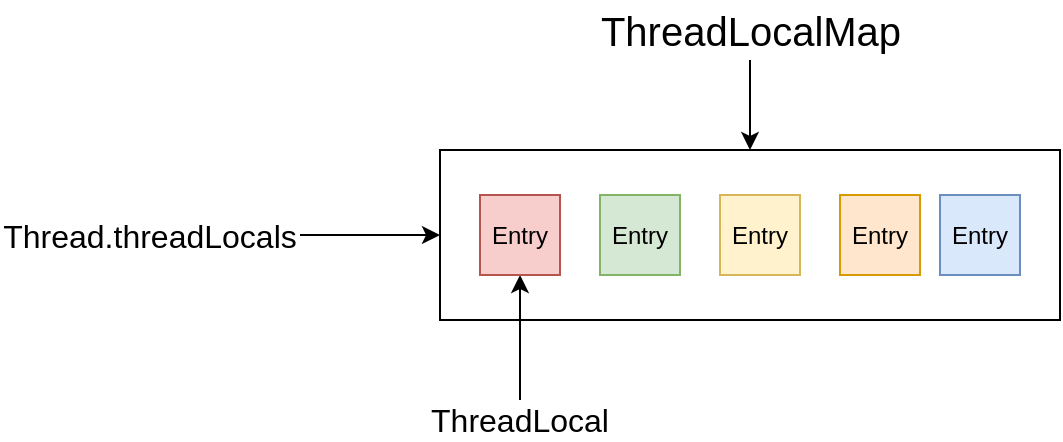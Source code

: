 <mxfile version="14.1.8" type="github">
  <diagram id="vLPEAtAq8fVcU0v8RBov" name="第 1 页">
    <mxGraphModel dx="926" dy="433" grid="1" gridSize="10" guides="1" tooltips="1" connect="1" arrows="1" fold="1" page="1" pageScale="1" pageWidth="827" pageHeight="1169" math="0" shadow="0">
      <root>
        <mxCell id="0" />
        <mxCell id="1" parent="0" />
        <mxCell id="_Tr1XsDcMyPOo6Ubs319-12" style="edgeStyle=orthogonalEdgeStyle;rounded=0;orthogonalLoop=1;jettySize=auto;html=1;entryX=0;entryY=0.5;entryDx=0;entryDy=0;" edge="1" parent="1" source="_Tr1XsDcMyPOo6Ubs319-1" target="_Tr1XsDcMyPOo6Ubs319-2">
          <mxGeometry relative="1" as="geometry" />
        </mxCell>
        <mxCell id="_Tr1XsDcMyPOo6Ubs319-1" value="&lt;font style=&quot;font-size: 16px&quot;&gt;Thread.threadLocals&lt;/font&gt;" style="text;html=1;strokeColor=none;fillColor=none;align=center;verticalAlign=middle;whiteSpace=wrap;rounded=0;" vertex="1" parent="1">
          <mxGeometry x="140" y="202.5" width="150" height="30" as="geometry" />
        </mxCell>
        <mxCell id="_Tr1XsDcMyPOo6Ubs319-2" value="" style="rounded=0;whiteSpace=wrap;html=1;" vertex="1" parent="1">
          <mxGeometry x="360" y="175" width="310" height="85" as="geometry" />
        </mxCell>
        <mxCell id="_Tr1XsDcMyPOo6Ubs319-14" style="edgeStyle=orthogonalEdgeStyle;rounded=0;orthogonalLoop=1;jettySize=auto;html=1;fontSize=20;" edge="1" parent="1" source="_Tr1XsDcMyPOo6Ubs319-13" target="_Tr1XsDcMyPOo6Ubs319-2">
          <mxGeometry relative="1" as="geometry" />
        </mxCell>
        <mxCell id="_Tr1XsDcMyPOo6Ubs319-13" value="ThreadLocalMap" style="text;html=1;align=center;verticalAlign=middle;resizable=0;points=[];autosize=1;fontSize=20;" vertex="1" parent="1">
          <mxGeometry x="430" y="100" width="170" height="30" as="geometry" />
        </mxCell>
        <mxCell id="_Tr1XsDcMyPOo6Ubs319-16" style="edgeStyle=orthogonalEdgeStyle;rounded=0;orthogonalLoop=1;jettySize=auto;html=1;entryX=0.5;entryY=1;entryDx=0;entryDy=0;fontSize=16;fontColor=#000000;" edge="1" parent="1" source="_Tr1XsDcMyPOo6Ubs319-15" target="_Tr1XsDcMyPOo6Ubs319-4">
          <mxGeometry relative="1" as="geometry" />
        </mxCell>
        <mxCell id="_Tr1XsDcMyPOo6Ubs319-15" value="ThreadLocal" style="text;html=1;strokeColor=none;fillColor=none;align=center;verticalAlign=middle;whiteSpace=wrap;rounded=0;fontSize=16;fontColor=#000000;" vertex="1" parent="1">
          <mxGeometry x="337" y="300" width="126" height="20" as="geometry" />
        </mxCell>
        <mxCell id="_Tr1XsDcMyPOo6Ubs319-23" value="" style="group" vertex="1" connectable="0" parent="1">
          <mxGeometry x="380" y="197.5" width="270" height="40" as="geometry" />
        </mxCell>
        <mxCell id="_Tr1XsDcMyPOo6Ubs319-4" value="Entry" style="rounded=0;whiteSpace=wrap;html=1;fillColor=#f8cecc;strokeColor=#b85450;" vertex="1" parent="_Tr1XsDcMyPOo6Ubs319-23">
          <mxGeometry width="40" height="40" as="geometry" />
        </mxCell>
        <mxCell id="_Tr1XsDcMyPOo6Ubs319-5" value="&lt;span&gt;Entry&lt;/span&gt;" style="rounded=0;whiteSpace=wrap;html=1;fillColor=#d5e8d4;strokeColor=#82b366;" vertex="1" parent="_Tr1XsDcMyPOo6Ubs319-23">
          <mxGeometry x="60" width="40" height="40" as="geometry" />
        </mxCell>
        <mxCell id="_Tr1XsDcMyPOo6Ubs319-7" value="&lt;span&gt;Entry&lt;/span&gt;" style="rounded=0;whiteSpace=wrap;html=1;fillColor=#fff2cc;strokeColor=#d6b656;" vertex="1" parent="_Tr1XsDcMyPOo6Ubs319-23">
          <mxGeometry x="120" width="40" height="40" as="geometry" />
        </mxCell>
        <mxCell id="_Tr1XsDcMyPOo6Ubs319-9" value="&lt;span&gt;Entry&lt;/span&gt;" style="rounded=0;whiteSpace=wrap;html=1;fillColor=#ffe6cc;strokeColor=#d79b00;" vertex="1" parent="_Tr1XsDcMyPOo6Ubs319-23">
          <mxGeometry x="180" width="40" height="40" as="geometry" />
        </mxCell>
        <mxCell id="_Tr1XsDcMyPOo6Ubs319-10" value="&lt;span&gt;Entry&lt;/span&gt;" style="rounded=0;whiteSpace=wrap;html=1;fillColor=#dae8fc;strokeColor=#6c8ebf;" vertex="1" parent="_Tr1XsDcMyPOo6Ubs319-23">
          <mxGeometry x="230" width="40" height="40" as="geometry" />
        </mxCell>
      </root>
    </mxGraphModel>
  </diagram>
</mxfile>
